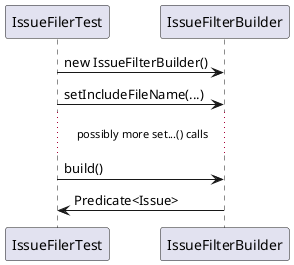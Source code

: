 @startuml
participant IssueFilerTest as test
participant IssueFilterBuilder as ifb

test -> ifb: new IssueFilterBuilder()

test -> ifb: setIncludeFileName(...)

... possibly more set...() calls...

test -> ifb: build()
ifb -> test: Predicate<Issue>

@enduml